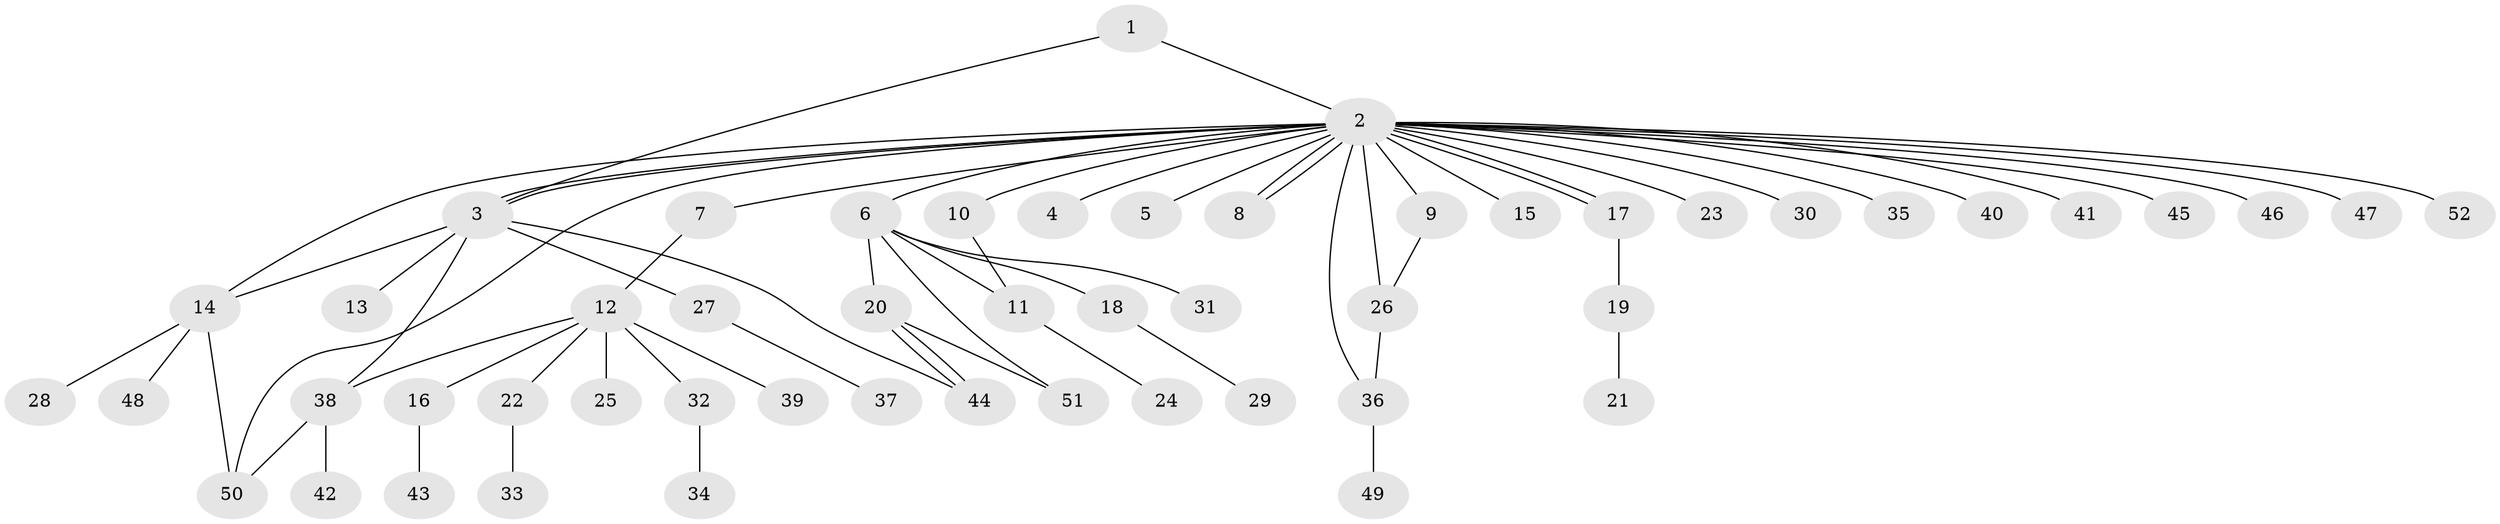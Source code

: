 // coarse degree distribution, {2: 0.10256410256410256, 25: 0.02564102564102564, 8: 0.02564102564102564, 1: 0.6410256410256411, 6: 0.02564102564102564, 3: 0.1282051282051282, 7: 0.02564102564102564, 4: 0.02564102564102564}
// Generated by graph-tools (version 1.1) at 2025/51/02/27/25 19:51:54]
// undirected, 52 vertices, 65 edges
graph export_dot {
graph [start="1"]
  node [color=gray90,style=filled];
  1;
  2;
  3;
  4;
  5;
  6;
  7;
  8;
  9;
  10;
  11;
  12;
  13;
  14;
  15;
  16;
  17;
  18;
  19;
  20;
  21;
  22;
  23;
  24;
  25;
  26;
  27;
  28;
  29;
  30;
  31;
  32;
  33;
  34;
  35;
  36;
  37;
  38;
  39;
  40;
  41;
  42;
  43;
  44;
  45;
  46;
  47;
  48;
  49;
  50;
  51;
  52;
  1 -- 2;
  1 -- 3;
  2 -- 3;
  2 -- 3;
  2 -- 4;
  2 -- 5;
  2 -- 6;
  2 -- 7;
  2 -- 8;
  2 -- 8;
  2 -- 9;
  2 -- 10;
  2 -- 14;
  2 -- 15;
  2 -- 17;
  2 -- 17;
  2 -- 23;
  2 -- 26;
  2 -- 30;
  2 -- 35;
  2 -- 36;
  2 -- 40;
  2 -- 41;
  2 -- 45;
  2 -- 46;
  2 -- 47;
  2 -- 50;
  2 -- 52;
  3 -- 13;
  3 -- 14;
  3 -- 27;
  3 -- 38;
  3 -- 44;
  6 -- 11;
  6 -- 18;
  6 -- 20;
  6 -- 31;
  6 -- 51;
  7 -- 12;
  9 -- 26;
  10 -- 11;
  11 -- 24;
  12 -- 16;
  12 -- 22;
  12 -- 25;
  12 -- 32;
  12 -- 38;
  12 -- 39;
  14 -- 28;
  14 -- 48;
  14 -- 50;
  16 -- 43;
  17 -- 19;
  18 -- 29;
  19 -- 21;
  20 -- 44;
  20 -- 44;
  20 -- 51;
  22 -- 33;
  26 -- 36;
  27 -- 37;
  32 -- 34;
  36 -- 49;
  38 -- 42;
  38 -- 50;
}
